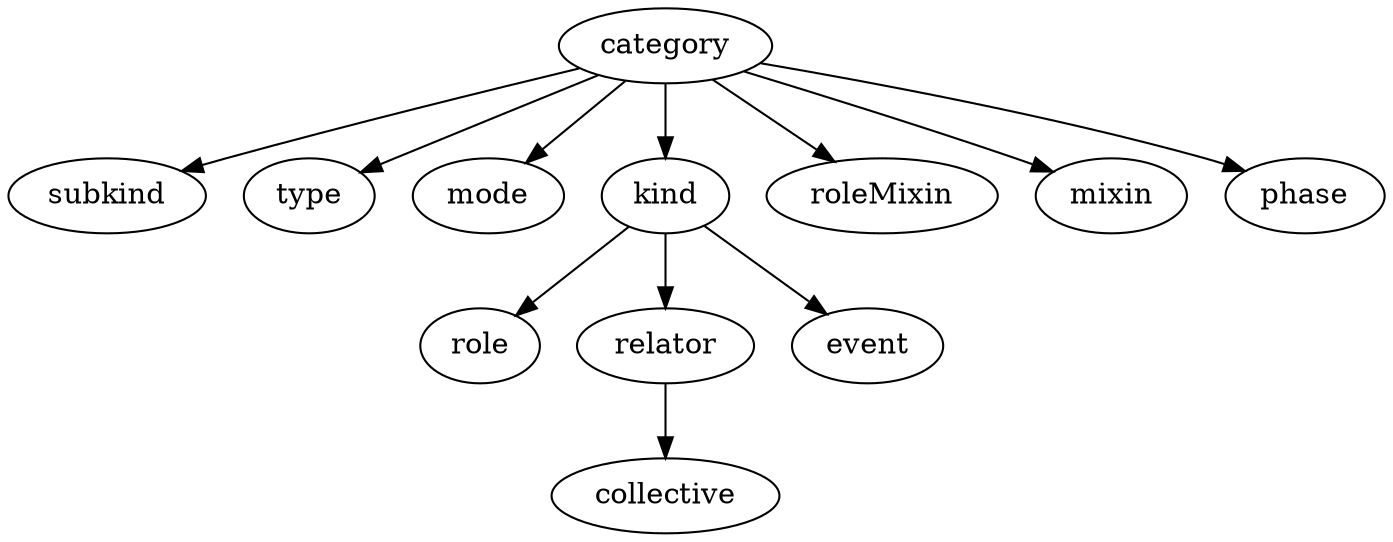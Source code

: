 strict digraph {
category;
subkind;
type;
mode;
kind;
roleMixin;
mixin;
phase;
role;
relator;
event;
collective;
category -> subkind;
category -> type;
category -> mode;
category -> kind;
category -> roleMixin;
category -> mixin;
category -> phase;
kind -> role;
kind -> relator;
kind -> event;
relator -> collective;
}
